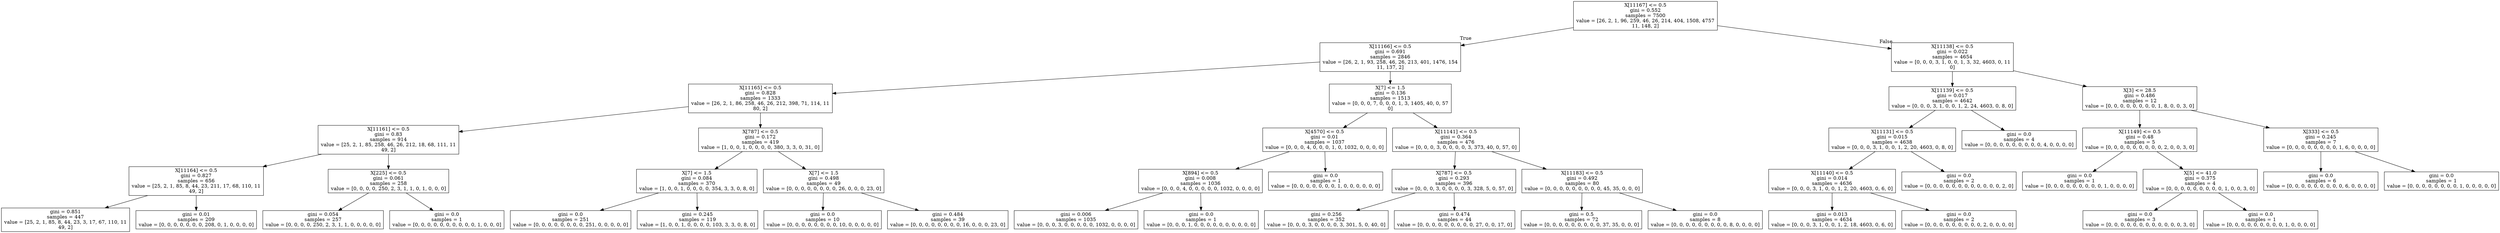 digraph Tree {
node [shape=box] ;
0 [label="X[11167] <= 0.5\ngini = 0.552\nsamples = 7500\nvalue = [26, 2, 1, 96, 259, 46, 26, 214, 404, 1508, 4757\n11, 148, 2]"] ;
1 [label="X[11166] <= 0.5\ngini = 0.691\nsamples = 2846\nvalue = [26, 2, 1, 93, 258, 46, 26, 213, 401, 1476, 154\n11, 137, 2]"] ;
0 -> 1 [labeldistance=2.5, labelangle=45, headlabel="True"] ;
2 [label="X[11165] <= 0.5\ngini = 0.828\nsamples = 1333\nvalue = [26, 2, 1, 86, 258, 46, 26, 212, 398, 71, 114, 11\n80, 2]"] ;
1 -> 2 ;
3 [label="X[11161] <= 0.5\ngini = 0.83\nsamples = 914\nvalue = [25, 2, 1, 85, 258, 46, 26, 212, 18, 68, 111, 11\n49, 2]"] ;
2 -> 3 ;
4 [label="X[11164] <= 0.5\ngini = 0.827\nsamples = 656\nvalue = [25, 2, 1, 85, 8, 44, 23, 211, 17, 68, 110, 11\n49, 2]"] ;
3 -> 4 ;
5 [label="gini = 0.851\nsamples = 447\nvalue = [25, 2, 1, 85, 8, 44, 23, 3, 17, 67, 110, 11\n49, 2]"] ;
4 -> 5 ;
6 [label="gini = 0.01\nsamples = 209\nvalue = [0, 0, 0, 0, 0, 0, 0, 208, 0, 1, 0, 0, 0, 0]"] ;
4 -> 6 ;
7 [label="X[225] <= 0.5\ngini = 0.061\nsamples = 258\nvalue = [0, 0, 0, 0, 250, 2, 3, 1, 1, 0, 1, 0, 0, 0]"] ;
3 -> 7 ;
8 [label="gini = 0.054\nsamples = 257\nvalue = [0, 0, 0, 0, 250, 2, 3, 1, 1, 0, 0, 0, 0, 0]"] ;
7 -> 8 ;
9 [label="gini = 0.0\nsamples = 1\nvalue = [0, 0, 0, 0, 0, 0, 0, 0, 0, 0, 1, 0, 0, 0]"] ;
7 -> 9 ;
10 [label="X[787] <= 0.5\ngini = 0.172\nsamples = 419\nvalue = [1, 0, 0, 1, 0, 0, 0, 0, 380, 3, 3, 0, 31, 0]"] ;
2 -> 10 ;
11 [label="X[7] <= 1.5\ngini = 0.084\nsamples = 370\nvalue = [1, 0, 0, 1, 0, 0, 0, 0, 354, 3, 3, 0, 8, 0]"] ;
10 -> 11 ;
12 [label="gini = 0.0\nsamples = 251\nvalue = [0, 0, 0, 0, 0, 0, 0, 0, 251, 0, 0, 0, 0, 0]"] ;
11 -> 12 ;
13 [label="gini = 0.245\nsamples = 119\nvalue = [1, 0, 0, 1, 0, 0, 0, 0, 103, 3, 3, 0, 8, 0]"] ;
11 -> 13 ;
14 [label="X[7] <= 1.5\ngini = 0.498\nsamples = 49\nvalue = [0, 0, 0, 0, 0, 0, 0, 0, 26, 0, 0, 0, 23, 0]"] ;
10 -> 14 ;
15 [label="gini = 0.0\nsamples = 10\nvalue = [0, 0, 0, 0, 0, 0, 0, 0, 10, 0, 0, 0, 0, 0]"] ;
14 -> 15 ;
16 [label="gini = 0.484\nsamples = 39\nvalue = [0, 0, 0, 0, 0, 0, 0, 0, 16, 0, 0, 0, 23, 0]"] ;
14 -> 16 ;
17 [label="X[7] <= 1.5\ngini = 0.136\nsamples = 1513\nvalue = [0, 0, 0, 7, 0, 0, 0, 1, 3, 1405, 40, 0, 57\n0]"] ;
1 -> 17 ;
18 [label="X[4570] <= 0.5\ngini = 0.01\nsamples = 1037\nvalue = [0, 0, 0, 4, 0, 0, 0, 1, 0, 1032, 0, 0, 0, 0]"] ;
17 -> 18 ;
19 [label="X[894] <= 0.5\ngini = 0.008\nsamples = 1036\nvalue = [0, 0, 0, 4, 0, 0, 0, 0, 0, 1032, 0, 0, 0, 0]"] ;
18 -> 19 ;
20 [label="gini = 0.006\nsamples = 1035\nvalue = [0, 0, 0, 3, 0, 0, 0, 0, 0, 1032, 0, 0, 0, 0]"] ;
19 -> 20 ;
21 [label="gini = 0.0\nsamples = 1\nvalue = [0, 0, 0, 1, 0, 0, 0, 0, 0, 0, 0, 0, 0, 0]"] ;
19 -> 21 ;
22 [label="gini = 0.0\nsamples = 1\nvalue = [0, 0, 0, 0, 0, 0, 0, 1, 0, 0, 0, 0, 0, 0]"] ;
18 -> 22 ;
23 [label="X[11141] <= 0.5\ngini = 0.364\nsamples = 476\nvalue = [0, 0, 0, 3, 0, 0, 0, 0, 3, 373, 40, 0, 57, 0]"] ;
17 -> 23 ;
24 [label="X[787] <= 0.5\ngini = 0.293\nsamples = 396\nvalue = [0, 0, 0, 3, 0, 0, 0, 0, 3, 328, 5, 0, 57, 0]"] ;
23 -> 24 ;
25 [label="gini = 0.256\nsamples = 352\nvalue = [0, 0, 0, 3, 0, 0, 0, 0, 3, 301, 5, 0, 40, 0]"] ;
24 -> 25 ;
26 [label="gini = 0.474\nsamples = 44\nvalue = [0, 0, 0, 0, 0, 0, 0, 0, 0, 27, 0, 0, 17, 0]"] ;
24 -> 26 ;
27 [label="X[11183] <= 0.5\ngini = 0.492\nsamples = 80\nvalue = [0, 0, 0, 0, 0, 0, 0, 0, 0, 45, 35, 0, 0, 0]"] ;
23 -> 27 ;
28 [label="gini = 0.5\nsamples = 72\nvalue = [0, 0, 0, 0, 0, 0, 0, 0, 0, 37, 35, 0, 0, 0]"] ;
27 -> 28 ;
29 [label="gini = 0.0\nsamples = 8\nvalue = [0, 0, 0, 0, 0, 0, 0, 0, 0, 8, 0, 0, 0, 0]"] ;
27 -> 29 ;
30 [label="X[11138] <= 0.5\ngini = 0.022\nsamples = 4654\nvalue = [0, 0, 0, 3, 1, 0, 0, 1, 3, 32, 4603, 0, 11\n0]"] ;
0 -> 30 [labeldistance=2.5, labelangle=-45, headlabel="False"] ;
31 [label="X[11139] <= 0.5\ngini = 0.017\nsamples = 4642\nvalue = [0, 0, 0, 3, 1, 0, 0, 1, 2, 24, 4603, 0, 8, 0]"] ;
30 -> 31 ;
32 [label="X[11131] <= 0.5\ngini = 0.015\nsamples = 4638\nvalue = [0, 0, 0, 3, 1, 0, 0, 1, 2, 20, 4603, 0, 8, 0]"] ;
31 -> 32 ;
33 [label="X[11140] <= 0.5\ngini = 0.014\nsamples = 4636\nvalue = [0, 0, 0, 3, 1, 0, 0, 1, 2, 20, 4603, 0, 6, 0]"] ;
32 -> 33 ;
34 [label="gini = 0.013\nsamples = 4634\nvalue = [0, 0, 0, 3, 1, 0, 0, 1, 2, 18, 4603, 0, 6, 0]"] ;
33 -> 34 ;
35 [label="gini = 0.0\nsamples = 2\nvalue = [0, 0, 0, 0, 0, 0, 0, 0, 0, 2, 0, 0, 0, 0]"] ;
33 -> 35 ;
36 [label="gini = 0.0\nsamples = 2\nvalue = [0, 0, 0, 0, 0, 0, 0, 0, 0, 0, 0, 0, 2, 0]"] ;
32 -> 36 ;
37 [label="gini = 0.0\nsamples = 4\nvalue = [0, 0, 0, 0, 0, 0, 0, 0, 0, 4, 0, 0, 0, 0]"] ;
31 -> 37 ;
38 [label="X[3] <= 28.5\ngini = 0.486\nsamples = 12\nvalue = [0, 0, 0, 0, 0, 0, 0, 0, 1, 8, 0, 0, 3, 0]"] ;
30 -> 38 ;
39 [label="X[11149] <= 0.5\ngini = 0.48\nsamples = 5\nvalue = [0, 0, 0, 0, 0, 0, 0, 0, 0, 2, 0, 0, 3, 0]"] ;
38 -> 39 ;
40 [label="gini = 0.0\nsamples = 1\nvalue = [0, 0, 0, 0, 0, 0, 0, 0, 0, 1, 0, 0, 0, 0]"] ;
39 -> 40 ;
41 [label="X[5] <= 41.0\ngini = 0.375\nsamples = 4\nvalue = [0, 0, 0, 0, 0, 0, 0, 0, 0, 1, 0, 0, 3, 0]"] ;
39 -> 41 ;
42 [label="gini = 0.0\nsamples = 3\nvalue = [0, 0, 0, 0, 0, 0, 0, 0, 0, 0, 0, 0, 3, 0]"] ;
41 -> 42 ;
43 [label="gini = 0.0\nsamples = 1\nvalue = [0, 0, 0, 0, 0, 0, 0, 0, 0, 1, 0, 0, 0, 0]"] ;
41 -> 43 ;
44 [label="X[333] <= 0.5\ngini = 0.245\nsamples = 7\nvalue = [0, 0, 0, 0, 0, 0, 0, 0, 1, 6, 0, 0, 0, 0]"] ;
38 -> 44 ;
45 [label="gini = 0.0\nsamples = 6\nvalue = [0, 0, 0, 0, 0, 0, 0, 0, 0, 6, 0, 0, 0, 0]"] ;
44 -> 45 ;
46 [label="gini = 0.0\nsamples = 1\nvalue = [0, 0, 0, 0, 0, 0, 0, 0, 1, 0, 0, 0, 0, 0]"] ;
44 -> 46 ;
}